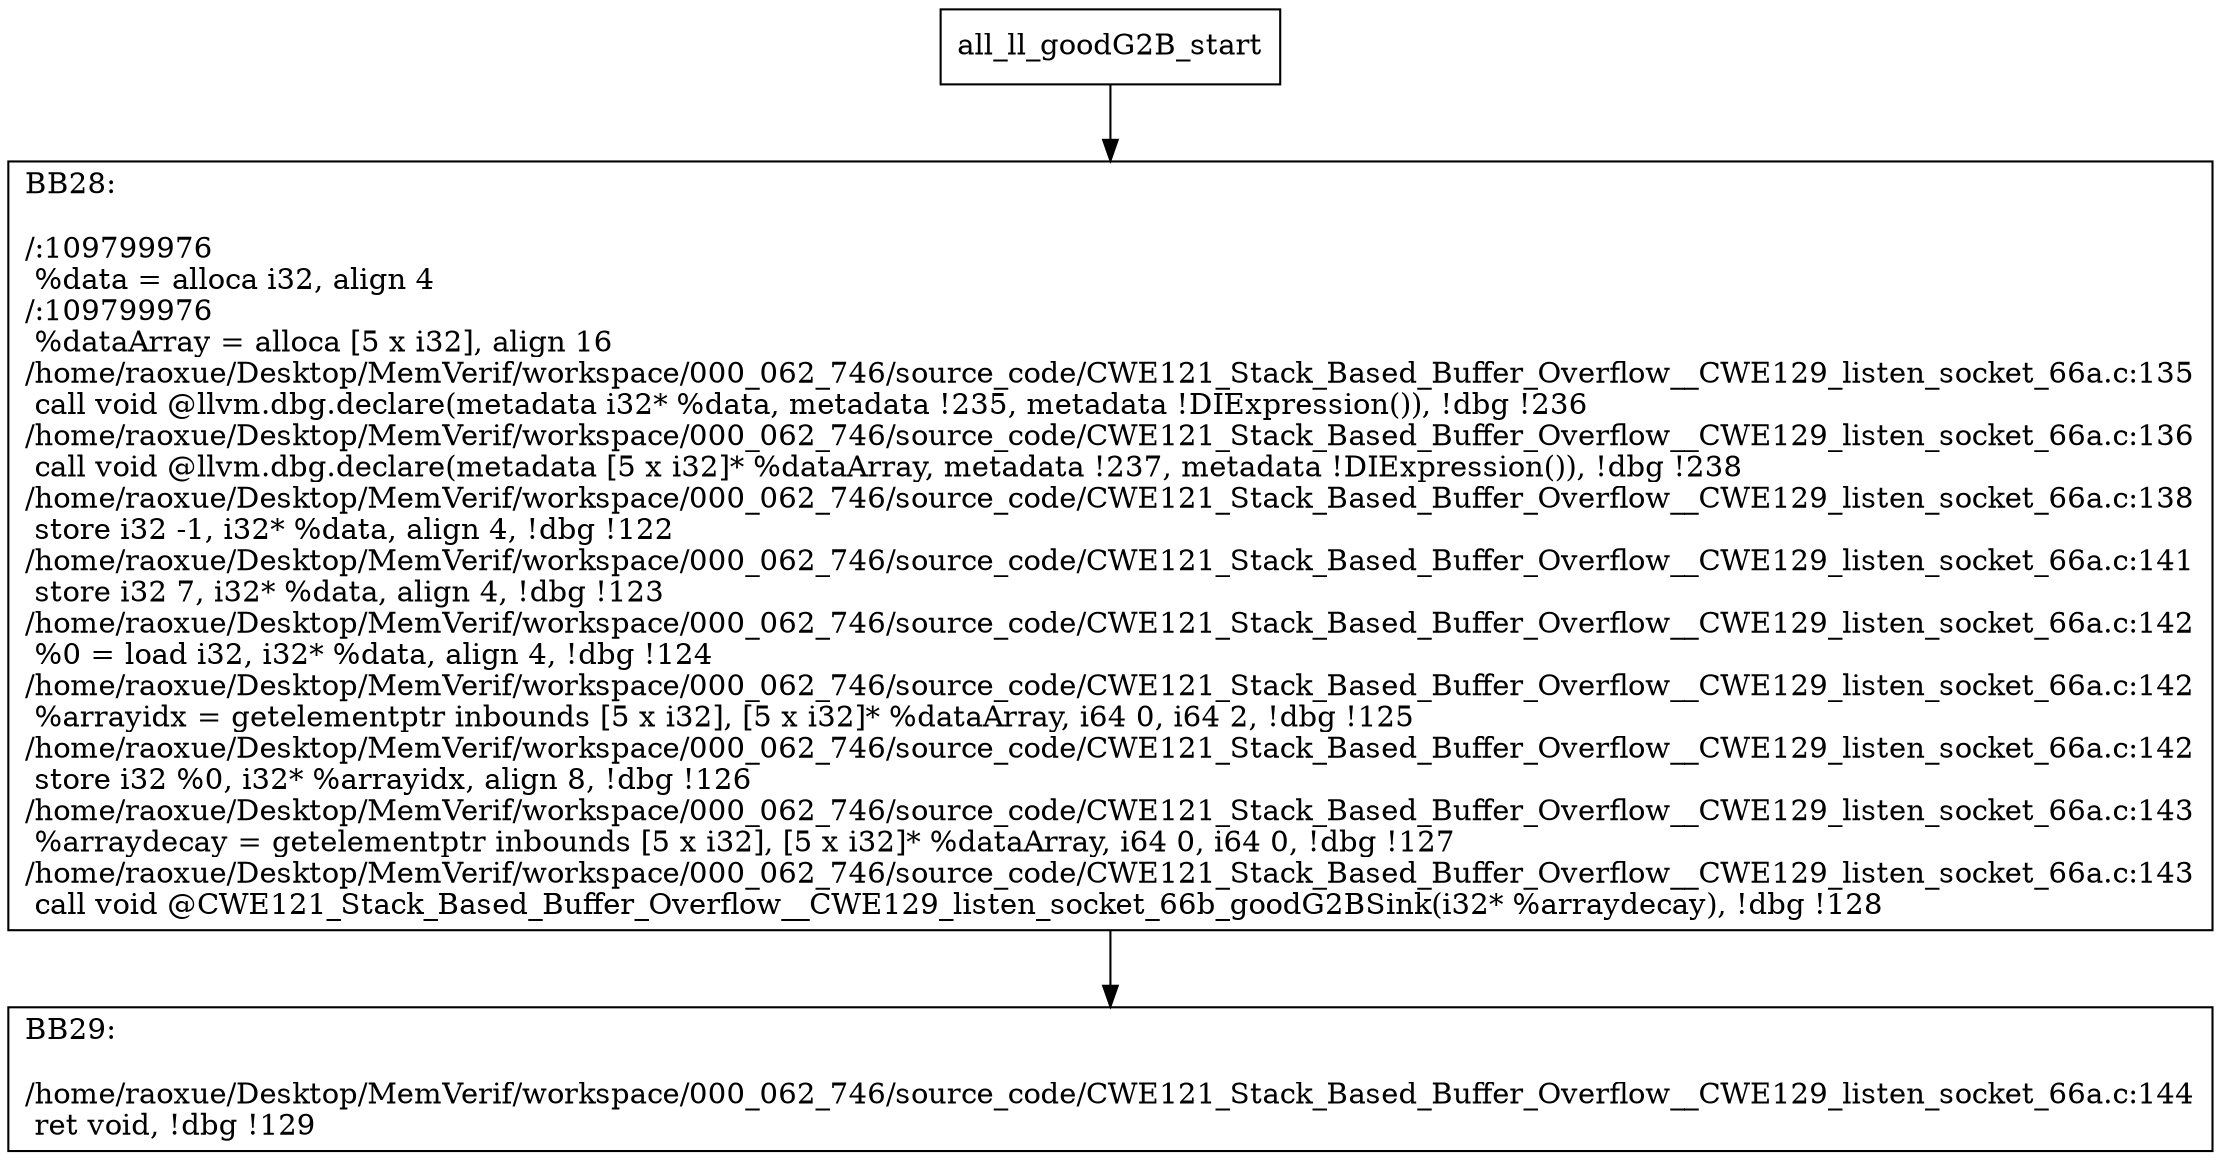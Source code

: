 digraph "CFG for'all_ll_goodG2B' function" {
	BBall_ll_goodG2B_start[shape=record,label="{all_ll_goodG2B_start}"];
	BBall_ll_goodG2B_start-> all_ll_goodG2BBB28;
	all_ll_goodG2BBB28 [shape=record, label="{BB28:\l\l/:109799976\l
  %data = alloca i32, align 4\l
/:109799976\l
  %dataArray = alloca [5 x i32], align 16\l
/home/raoxue/Desktop/MemVerif/workspace/000_062_746/source_code/CWE121_Stack_Based_Buffer_Overflow__CWE129_listen_socket_66a.c:135\l
  call void @llvm.dbg.declare(metadata i32* %data, metadata !235, metadata !DIExpression()), !dbg !236\l
/home/raoxue/Desktop/MemVerif/workspace/000_062_746/source_code/CWE121_Stack_Based_Buffer_Overflow__CWE129_listen_socket_66a.c:136\l
  call void @llvm.dbg.declare(metadata [5 x i32]* %dataArray, metadata !237, metadata !DIExpression()), !dbg !238\l
/home/raoxue/Desktop/MemVerif/workspace/000_062_746/source_code/CWE121_Stack_Based_Buffer_Overflow__CWE129_listen_socket_66a.c:138\l
  store i32 -1, i32* %data, align 4, !dbg !122\l
/home/raoxue/Desktop/MemVerif/workspace/000_062_746/source_code/CWE121_Stack_Based_Buffer_Overflow__CWE129_listen_socket_66a.c:141\l
  store i32 7, i32* %data, align 4, !dbg !123\l
/home/raoxue/Desktop/MemVerif/workspace/000_062_746/source_code/CWE121_Stack_Based_Buffer_Overflow__CWE129_listen_socket_66a.c:142\l
  %0 = load i32, i32* %data, align 4, !dbg !124\l
/home/raoxue/Desktop/MemVerif/workspace/000_062_746/source_code/CWE121_Stack_Based_Buffer_Overflow__CWE129_listen_socket_66a.c:142\l
  %arrayidx = getelementptr inbounds [5 x i32], [5 x i32]* %dataArray, i64 0, i64 2, !dbg !125\l
/home/raoxue/Desktop/MemVerif/workspace/000_062_746/source_code/CWE121_Stack_Based_Buffer_Overflow__CWE129_listen_socket_66a.c:142\l
  store i32 %0, i32* %arrayidx, align 8, !dbg !126\l
/home/raoxue/Desktop/MemVerif/workspace/000_062_746/source_code/CWE121_Stack_Based_Buffer_Overflow__CWE129_listen_socket_66a.c:143\l
  %arraydecay = getelementptr inbounds [5 x i32], [5 x i32]* %dataArray, i64 0, i64 0, !dbg !127\l
/home/raoxue/Desktop/MemVerif/workspace/000_062_746/source_code/CWE121_Stack_Based_Buffer_Overflow__CWE129_listen_socket_66a.c:143\l
  call void @CWE121_Stack_Based_Buffer_Overflow__CWE129_listen_socket_66b_goodG2BSink(i32* %arraydecay), !dbg !128\l
}"];
	all_ll_goodG2BBB28-> all_ll_goodG2BBB29;
	all_ll_goodG2BBB29 [shape=record, label="{BB29:\l\l/home/raoxue/Desktop/MemVerif/workspace/000_062_746/source_code/CWE121_Stack_Based_Buffer_Overflow__CWE129_listen_socket_66a.c:144\l
  ret void, !dbg !129\l
}"];
}
